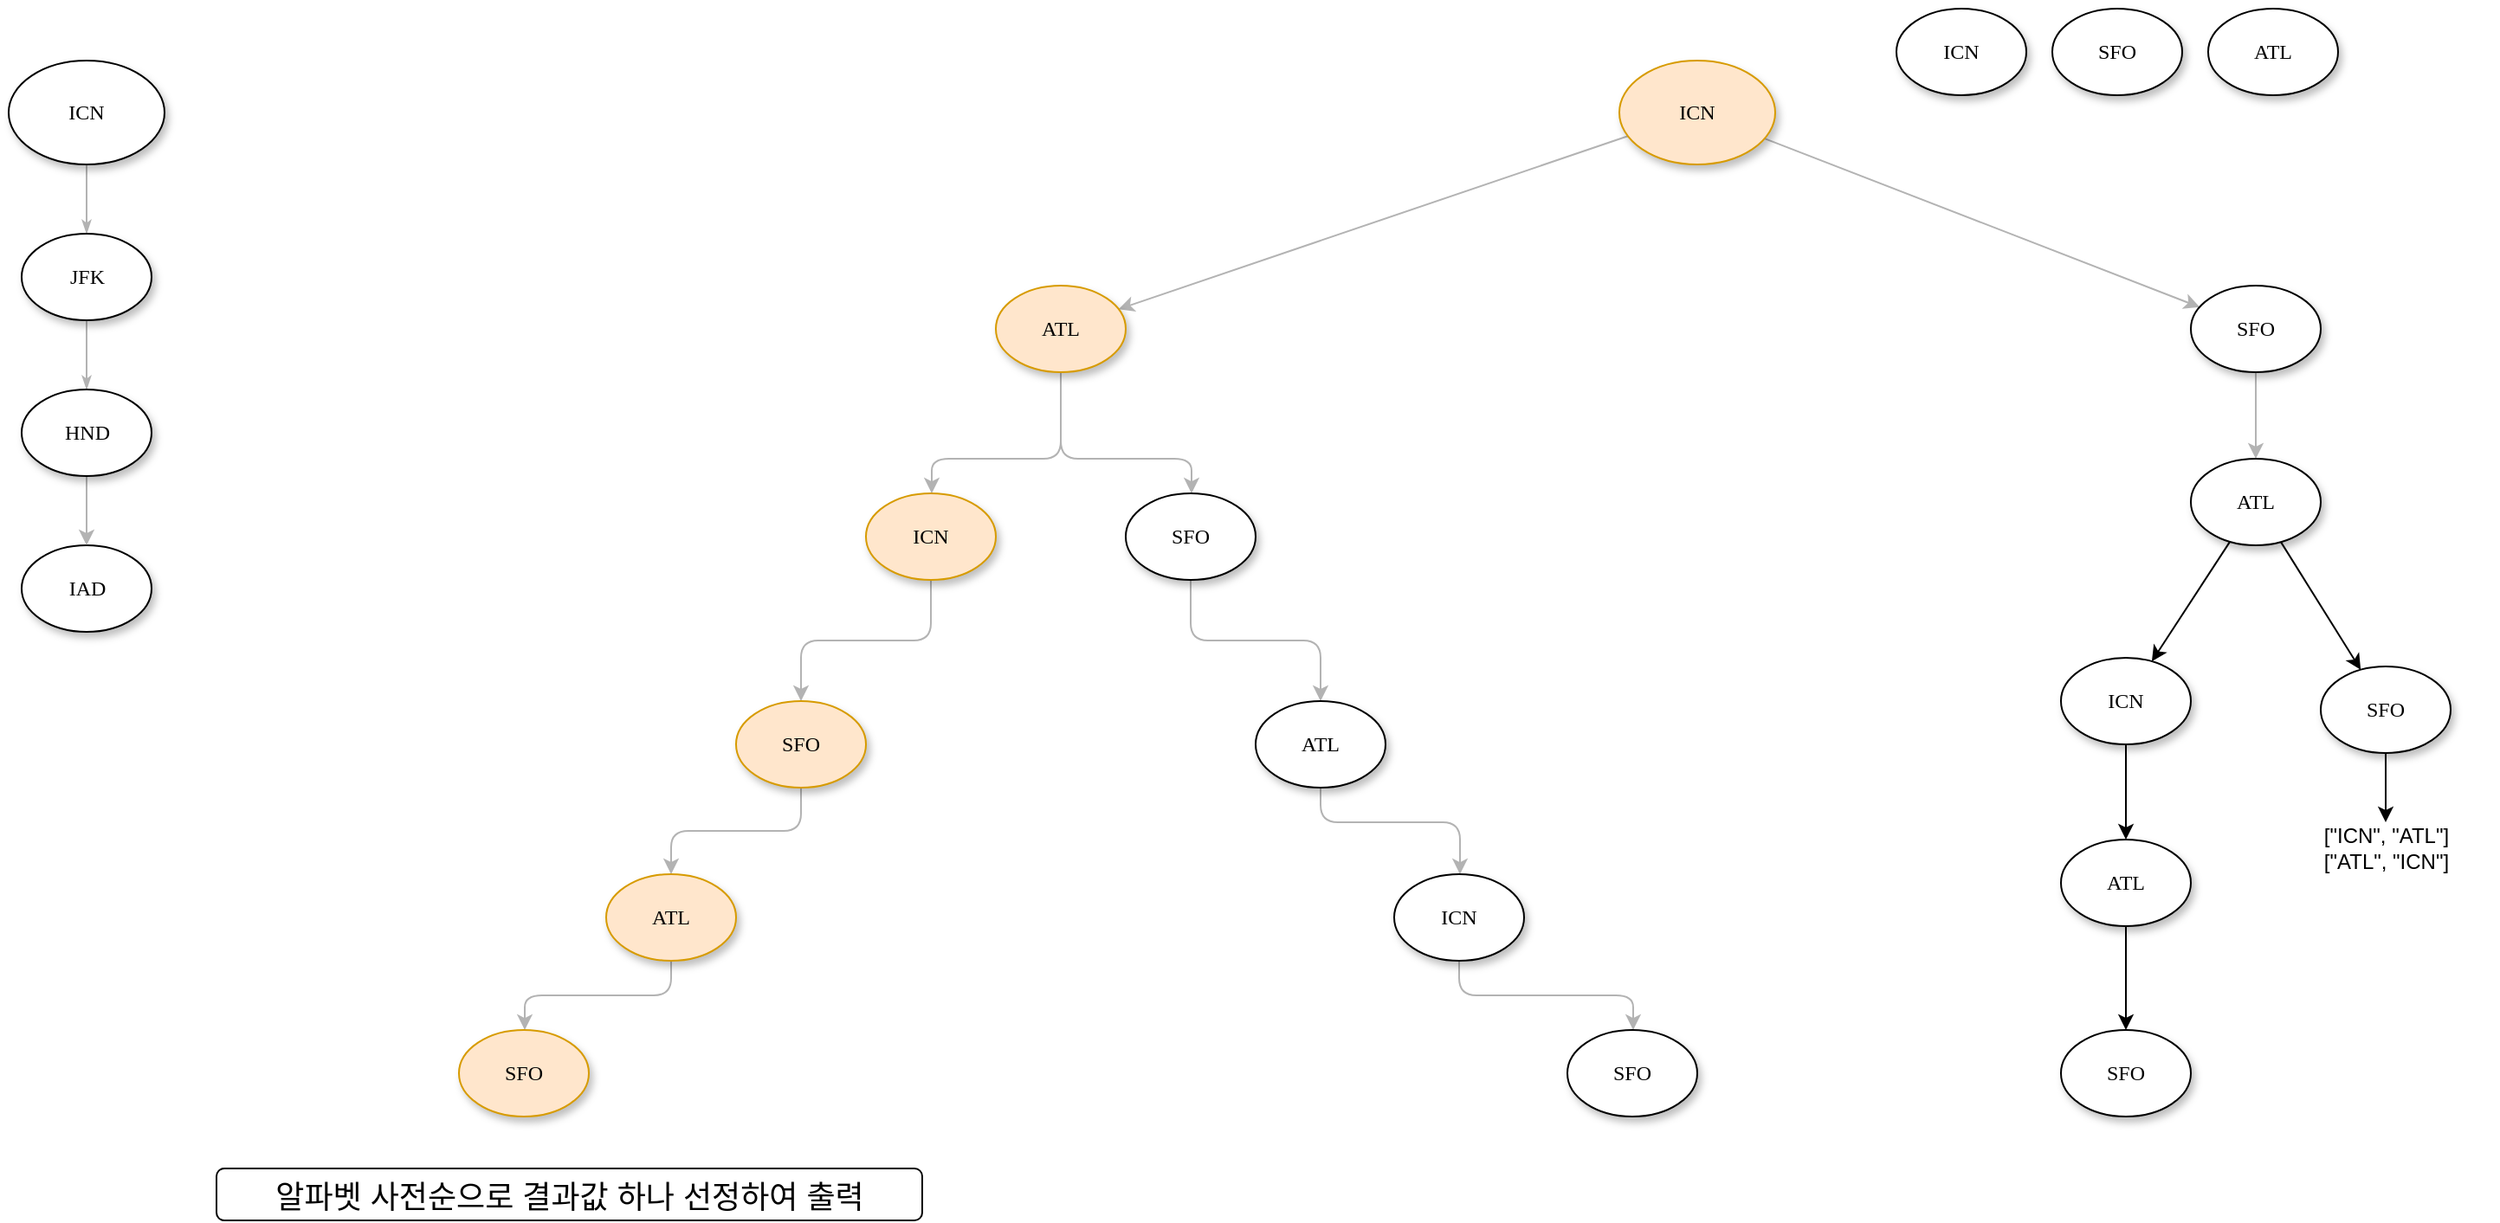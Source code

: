 <mxfile version="20.7.4" type="device"><diagram name="Page-1" id="42789a77-a242-8287-6e28-9cd8cfd52e62"><mxGraphModel dx="1418" dy="828" grid="1" gridSize="10" guides="1" tooltips="1" connect="1" arrows="1" fold="1" page="1" pageScale="1" pageWidth="1100" pageHeight="850" background="none" math="0" shadow="0"><root><mxCell id="0"/><mxCell id="1" parent="0"/><mxCell id="1ea317790d2ca983-12" style="edgeStyle=none;rounded=1;html=1;labelBackgroundColor=none;startArrow=none;startFill=0;startSize=5;endArrow=classicThin;endFill=1;endSize=5;jettySize=auto;orthogonalLoop=1;strokeColor=#B3B3B3;strokeWidth=1;fontFamily=Verdana;fontSize=12" parent="1" source="1ea317790d2ca983-1" target="1ea317790d2ca983-2" edge="1"><mxGeometry relative="1" as="geometry"/></mxCell><mxCell id="1ea317790d2ca983-1" value="ICN" style="ellipse;whiteSpace=wrap;html=1;rounded=0;shadow=1;comic=0;labelBackgroundColor=none;strokeWidth=1;fontFamily=Verdana;fontSize=12;align=center;" parent="1" vertex="1"><mxGeometry x="450" y="80" width="90" height="60" as="geometry"/></mxCell><mxCell id="1ea317790d2ca983-21" value="" style="edgeStyle=none;rounded=1;html=1;labelBackgroundColor=none;startArrow=none;startFill=0;startSize=5;endArrow=classicThin;endFill=1;endSize=5;jettySize=auto;orthogonalLoop=1;strokeColor=#B3B3B3;strokeWidth=1;fontFamily=Verdana;fontSize=12" parent="1" source="1ea317790d2ca983-2" target="1ea317790d2ca983-7" edge="1"><mxGeometry relative="1" as="geometry"/></mxCell><mxCell id="1ea317790d2ca983-2" value="&lt;span&gt;JFK&lt;/span&gt;" style="ellipse;whiteSpace=wrap;html=1;rounded=0;shadow=1;comic=0;labelBackgroundColor=none;strokeWidth=1;fontFamily=Verdana;fontSize=12;align=center;" parent="1" vertex="1"><mxGeometry x="457.5" y="180" width="75" height="50" as="geometry"/></mxCell><mxCell id="1ea317790d2ca983-6" value="IAD" style="ellipse;whiteSpace=wrap;html=1;rounded=0;shadow=1;comic=0;labelBackgroundColor=none;strokeWidth=1;fontFamily=Verdana;fontSize=12;align=center;" parent="1" vertex="1"><mxGeometry x="457.5" y="360" width="75" height="50" as="geometry"/></mxCell><mxCell id="-l4tAgOl9aRsD9kQdX_M-1" style="edgeStyle=orthogonalEdgeStyle;rounded=1;orthogonalLoop=1;jettySize=auto;html=1;entryX=0.5;entryY=0;entryDx=0;entryDy=0;strokeColor=#B3B3B3;" edge="1" parent="1" source="1ea317790d2ca983-7" target="1ea317790d2ca983-6"><mxGeometry relative="1" as="geometry"/></mxCell><mxCell id="1ea317790d2ca983-7" value="&lt;span&gt;HND&lt;/span&gt;" style="ellipse;whiteSpace=wrap;html=1;rounded=0;shadow=1;comic=0;labelBackgroundColor=none;strokeWidth=1;fontFamily=Verdana;fontSize=12;align=center;" parent="1" vertex="1"><mxGeometry x="457.5" y="270" width="75" height="50" as="geometry"/></mxCell><mxCell id="-l4tAgOl9aRsD9kQdX_M-17" style="rounded=1;orthogonalLoop=1;jettySize=auto;html=1;strokeColor=#B3B3B3;" edge="1" parent="1" source="-l4tAgOl9aRsD9kQdX_M-5" target="-l4tAgOl9aRsD9kQdX_M-11"><mxGeometry relative="1" as="geometry"/></mxCell><mxCell id="-l4tAgOl9aRsD9kQdX_M-18" style="rounded=1;orthogonalLoop=1;jettySize=auto;html=1;strokeColor=#B3B3B3;" edge="1" parent="1" source="-l4tAgOl9aRsD9kQdX_M-5" target="-l4tAgOl9aRsD9kQdX_M-12"><mxGeometry relative="1" as="geometry"/></mxCell><mxCell id="-l4tAgOl9aRsD9kQdX_M-5" value="ICN" style="ellipse;whiteSpace=wrap;html=1;rounded=0;shadow=1;comic=0;labelBackgroundColor=none;strokeWidth=1;fontFamily=Verdana;fontSize=12;align=center;fillColor=#ffe6cc;strokeColor=#d79b00;" vertex="1" parent="1"><mxGeometry x="1380" y="80" width="90" height="60" as="geometry"/></mxCell><mxCell id="-l4tAgOl9aRsD9kQdX_M-22" style="edgeStyle=orthogonalEdgeStyle;rounded=1;orthogonalLoop=1;jettySize=auto;html=1;strokeColor=#B3B3B3;" edge="1" parent="1" source="-l4tAgOl9aRsD9kQdX_M-11" target="-l4tAgOl9aRsD9kQdX_M-20"><mxGeometry relative="1" as="geometry"><Array as="points"><mxPoint x="1058" y="310"/><mxPoint x="983" y="310"/></Array></mxGeometry></mxCell><mxCell id="-l4tAgOl9aRsD9kQdX_M-23" style="edgeStyle=orthogonalEdgeStyle;rounded=1;orthogonalLoop=1;jettySize=auto;html=1;strokeColor=#B3B3B3;" edge="1" parent="1" source="-l4tAgOl9aRsD9kQdX_M-11" target="-l4tAgOl9aRsD9kQdX_M-21"><mxGeometry relative="1" as="geometry"><Array as="points"><mxPoint x="1058" y="310"/><mxPoint x="1133" y="310"/></Array></mxGeometry></mxCell><mxCell id="-l4tAgOl9aRsD9kQdX_M-11" value="&lt;span&gt;ATL&lt;/span&gt;" style="ellipse;whiteSpace=wrap;html=1;rounded=0;shadow=1;comic=0;labelBackgroundColor=none;strokeWidth=1;fontFamily=Verdana;fontSize=12;align=center;fillColor=#ffe6cc;strokeColor=#d79b00;" vertex="1" parent="1"><mxGeometry x="1020" y="210" width="75" height="50" as="geometry"/></mxCell><mxCell id="-l4tAgOl9aRsD9kQdX_M-37" style="edgeStyle=orthogonalEdgeStyle;rounded=1;orthogonalLoop=1;jettySize=auto;html=1;entryX=0.5;entryY=0;entryDx=0;entryDy=0;strokeColor=#B3B3B3;" edge="1" parent="1" source="-l4tAgOl9aRsD9kQdX_M-12" target="-l4tAgOl9aRsD9kQdX_M-36"><mxGeometry relative="1" as="geometry"/></mxCell><mxCell id="-l4tAgOl9aRsD9kQdX_M-12" value="&lt;span&gt;SFO&lt;/span&gt;" style="ellipse;whiteSpace=wrap;html=1;rounded=0;shadow=1;comic=0;labelBackgroundColor=none;strokeWidth=1;fontFamily=Verdana;fontSize=12;align=center;" vertex="1" parent="1"><mxGeometry x="1710" y="210" width="75" height="50" as="geometry"/></mxCell><mxCell id="-l4tAgOl9aRsD9kQdX_M-13" value="&lt;span&gt;ICN&lt;br&gt;&lt;/span&gt;" style="ellipse;whiteSpace=wrap;html=1;rounded=0;shadow=1;comic=0;labelBackgroundColor=none;strokeWidth=1;fontFamily=Verdana;fontSize=12;align=center;" vertex="1" parent="1"><mxGeometry x="1540" y="50" width="75" height="50" as="geometry"/></mxCell><mxCell id="-l4tAgOl9aRsD9kQdX_M-15" value="&lt;span&gt;ATL&lt;/span&gt;" style="ellipse;whiteSpace=wrap;html=1;rounded=0;shadow=1;comic=0;labelBackgroundColor=none;strokeWidth=1;fontFamily=Verdana;fontSize=12;align=center;" vertex="1" parent="1"><mxGeometry x="1720" y="50" width="75" height="50" as="geometry"/></mxCell><mxCell id="-l4tAgOl9aRsD9kQdX_M-16" value="&lt;span&gt;SFO&lt;/span&gt;" style="ellipse;whiteSpace=wrap;html=1;rounded=0;shadow=1;comic=0;labelBackgroundColor=none;strokeWidth=1;fontFamily=Verdana;fontSize=12;align=center;" vertex="1" parent="1"><mxGeometry x="1630" y="50" width="75" height="50" as="geometry"/></mxCell><mxCell id="-l4tAgOl9aRsD9kQdX_M-25" style="edgeStyle=orthogonalEdgeStyle;rounded=1;orthogonalLoop=1;jettySize=auto;html=1;entryX=0.5;entryY=0;entryDx=0;entryDy=0;strokeColor=#B3B3B3;" edge="1" parent="1" source="-l4tAgOl9aRsD9kQdX_M-20" target="-l4tAgOl9aRsD9kQdX_M-24"><mxGeometry relative="1" as="geometry"/></mxCell><mxCell id="-l4tAgOl9aRsD9kQdX_M-20" value="&lt;span&gt;ICN&lt;br&gt;&lt;/span&gt;" style="ellipse;whiteSpace=wrap;html=1;rounded=0;shadow=1;comic=0;labelBackgroundColor=none;strokeWidth=1;fontFamily=Verdana;fontSize=12;align=center;fillColor=#ffe6cc;strokeColor=#d79b00;" vertex="1" parent="1"><mxGeometry x="945" y="330" width="75" height="50" as="geometry"/></mxCell><mxCell id="-l4tAgOl9aRsD9kQdX_M-31" style="edgeStyle=orthogonalEdgeStyle;rounded=1;orthogonalLoop=1;jettySize=auto;html=1;strokeColor=#B3B3B3;" edge="1" parent="1" source="-l4tAgOl9aRsD9kQdX_M-21" target="-l4tAgOl9aRsD9kQdX_M-30"><mxGeometry relative="1" as="geometry"/></mxCell><mxCell id="-l4tAgOl9aRsD9kQdX_M-21" value="&lt;span&gt;SFO&lt;/span&gt;" style="ellipse;whiteSpace=wrap;html=1;rounded=0;shadow=1;comic=0;labelBackgroundColor=none;strokeWidth=1;fontFamily=Verdana;fontSize=12;align=center;" vertex="1" parent="1"><mxGeometry x="1095" y="330" width="75" height="50" as="geometry"/></mxCell><mxCell id="-l4tAgOl9aRsD9kQdX_M-28" style="edgeStyle=orthogonalEdgeStyle;rounded=1;orthogonalLoop=1;jettySize=auto;html=1;strokeColor=#B3B3B3;" edge="1" parent="1" source="-l4tAgOl9aRsD9kQdX_M-24" target="-l4tAgOl9aRsD9kQdX_M-26"><mxGeometry relative="1" as="geometry"/></mxCell><mxCell id="-l4tAgOl9aRsD9kQdX_M-24" value="&lt;span&gt;SFO&lt;/span&gt;" style="ellipse;whiteSpace=wrap;html=1;rounded=0;shadow=1;comic=0;labelBackgroundColor=none;strokeWidth=1;fontFamily=Verdana;fontSize=12;align=center;fillColor=#ffe6cc;strokeColor=#d79b00;" vertex="1" parent="1"><mxGeometry x="870" y="450" width="75" height="50" as="geometry"/></mxCell><mxCell id="-l4tAgOl9aRsD9kQdX_M-29" style="edgeStyle=orthogonalEdgeStyle;rounded=1;orthogonalLoop=1;jettySize=auto;html=1;strokeColor=#B3B3B3;" edge="1" parent="1" source="-l4tAgOl9aRsD9kQdX_M-26" target="-l4tAgOl9aRsD9kQdX_M-27"><mxGeometry relative="1" as="geometry"><Array as="points"><mxPoint x="833" y="620"/><mxPoint x="748" y="620"/></Array></mxGeometry></mxCell><mxCell id="-l4tAgOl9aRsD9kQdX_M-26" value="&lt;span&gt;ATL&lt;/span&gt;" style="ellipse;whiteSpace=wrap;html=1;rounded=0;shadow=1;comic=0;labelBackgroundColor=none;strokeWidth=1;fontFamily=Verdana;fontSize=12;align=center;fillColor=#ffe6cc;strokeColor=#d79b00;" vertex="1" parent="1"><mxGeometry x="795" y="550" width="75" height="50" as="geometry"/></mxCell><mxCell id="-l4tAgOl9aRsD9kQdX_M-27" value="&lt;span&gt;SFO&lt;/span&gt;" style="ellipse;whiteSpace=wrap;html=1;rounded=0;shadow=1;comic=0;labelBackgroundColor=none;strokeWidth=1;fontFamily=Verdana;fontSize=12;align=center;fillColor=#ffe6cc;strokeColor=#d79b00;" vertex="1" parent="1"><mxGeometry x="710" y="640" width="75" height="50" as="geometry"/></mxCell><mxCell id="-l4tAgOl9aRsD9kQdX_M-33" style="edgeStyle=orthogonalEdgeStyle;rounded=1;orthogonalLoop=1;jettySize=auto;html=1;strokeColor=#B3B3B3;" edge="1" parent="1" source="-l4tAgOl9aRsD9kQdX_M-30" target="-l4tAgOl9aRsD9kQdX_M-32"><mxGeometry relative="1" as="geometry"><Array as="points"><mxPoint x="1208" y="520"/><mxPoint x="1288" y="520"/></Array></mxGeometry></mxCell><mxCell id="-l4tAgOl9aRsD9kQdX_M-30" value="&lt;span&gt;ATL&lt;/span&gt;" style="ellipse;whiteSpace=wrap;html=1;rounded=0;shadow=1;comic=0;labelBackgroundColor=none;strokeWidth=1;fontFamily=Verdana;fontSize=12;align=center;" vertex="1" parent="1"><mxGeometry x="1170" y="450" width="75" height="50" as="geometry"/></mxCell><mxCell id="-l4tAgOl9aRsD9kQdX_M-35" style="edgeStyle=orthogonalEdgeStyle;rounded=1;orthogonalLoop=1;jettySize=auto;html=1;strokeColor=#B3B3B3;" edge="1" parent="1" source="-l4tAgOl9aRsD9kQdX_M-32" target="-l4tAgOl9aRsD9kQdX_M-34"><mxGeometry relative="1" as="geometry"><Array as="points"><mxPoint x="1288" y="620"/><mxPoint x="1388" y="620"/></Array></mxGeometry></mxCell><mxCell id="-l4tAgOl9aRsD9kQdX_M-32" value="&lt;span&gt;ICN&lt;br&gt;&lt;/span&gt;" style="ellipse;whiteSpace=wrap;html=1;rounded=0;shadow=1;comic=0;labelBackgroundColor=none;strokeWidth=1;fontFamily=Verdana;fontSize=12;align=center;" vertex="1" parent="1"><mxGeometry x="1250" y="550" width="75" height="50" as="geometry"/></mxCell><mxCell id="-l4tAgOl9aRsD9kQdX_M-34" value="&lt;span&gt;SFO&lt;/span&gt;" style="ellipse;whiteSpace=wrap;html=1;rounded=0;shadow=1;comic=0;labelBackgroundColor=none;strokeWidth=1;fontFamily=Verdana;fontSize=12;align=center;" vertex="1" parent="1"><mxGeometry x="1350" y="640" width="75" height="50" as="geometry"/></mxCell><mxCell id="-l4tAgOl9aRsD9kQdX_M-41" style="rounded=1;orthogonalLoop=1;jettySize=auto;html=1;strokeColor=default;startArrow=none;startFill=0;" edge="1" parent="1" source="-l4tAgOl9aRsD9kQdX_M-36" target="-l4tAgOl9aRsD9kQdX_M-39"><mxGeometry relative="1" as="geometry"/></mxCell><mxCell id="-l4tAgOl9aRsD9kQdX_M-42" style="edgeStyle=none;rounded=1;orthogonalLoop=1;jettySize=auto;html=1;strokeColor=default;startArrow=none;startFill=0;" edge="1" parent="1" source="-l4tAgOl9aRsD9kQdX_M-36" target="-l4tAgOl9aRsD9kQdX_M-40"><mxGeometry relative="1" as="geometry"/></mxCell><mxCell id="-l4tAgOl9aRsD9kQdX_M-36" value="&lt;span&gt;ATL&lt;/span&gt;" style="ellipse;whiteSpace=wrap;html=1;rounded=0;shadow=1;comic=0;labelBackgroundColor=none;strokeWidth=1;fontFamily=Verdana;fontSize=12;align=center;" vertex="1" parent="1"><mxGeometry x="1710" y="310" width="75" height="50" as="geometry"/></mxCell><mxCell id="-l4tAgOl9aRsD9kQdX_M-44" style="edgeStyle=none;rounded=1;orthogonalLoop=1;jettySize=auto;html=1;strokeColor=default;startArrow=none;startFill=0;" edge="1" parent="1" source="-l4tAgOl9aRsD9kQdX_M-39" target="-l4tAgOl9aRsD9kQdX_M-43"><mxGeometry relative="1" as="geometry"/></mxCell><mxCell id="-l4tAgOl9aRsD9kQdX_M-39" value="&lt;span&gt;ICN&lt;br&gt;&lt;/span&gt;" style="ellipse;whiteSpace=wrap;html=1;rounded=0;shadow=1;comic=0;labelBackgroundColor=none;strokeWidth=1;fontFamily=Verdana;fontSize=12;align=center;" vertex="1" parent="1"><mxGeometry x="1635" y="425" width="75" height="50" as="geometry"/></mxCell><mxCell id="-l4tAgOl9aRsD9kQdX_M-48" style="edgeStyle=none;rounded=1;orthogonalLoop=1;jettySize=auto;html=1;strokeColor=default;startArrow=none;startFill=0;" edge="1" parent="1" source="-l4tAgOl9aRsD9kQdX_M-40" target="-l4tAgOl9aRsD9kQdX_M-47"><mxGeometry relative="1" as="geometry"/></mxCell><mxCell id="-l4tAgOl9aRsD9kQdX_M-40" value="&lt;span&gt;SFO&lt;/span&gt;" style="ellipse;whiteSpace=wrap;html=1;rounded=0;shadow=1;comic=0;labelBackgroundColor=none;strokeWidth=1;fontFamily=Verdana;fontSize=12;align=center;" vertex="1" parent="1"><mxGeometry x="1785" y="430" width="75" height="50" as="geometry"/></mxCell><mxCell id="-l4tAgOl9aRsD9kQdX_M-46" style="edgeStyle=none;rounded=1;orthogonalLoop=1;jettySize=auto;html=1;strokeColor=default;startArrow=none;startFill=0;" edge="1" parent="1" source="-l4tAgOl9aRsD9kQdX_M-43" target="-l4tAgOl9aRsD9kQdX_M-45"><mxGeometry relative="1" as="geometry"/></mxCell><mxCell id="-l4tAgOl9aRsD9kQdX_M-43" value="&lt;span&gt;ATL&lt;/span&gt;" style="ellipse;whiteSpace=wrap;html=1;rounded=0;shadow=1;comic=0;labelBackgroundColor=none;strokeWidth=1;fontFamily=Verdana;fontSize=12;align=center;" vertex="1" parent="1"><mxGeometry x="1635" y="530" width="75" height="50" as="geometry"/></mxCell><mxCell id="-l4tAgOl9aRsD9kQdX_M-45" value="&lt;span&gt;SFO&lt;/span&gt;" style="ellipse;whiteSpace=wrap;html=1;rounded=0;shadow=1;comic=0;labelBackgroundColor=none;strokeWidth=1;fontFamily=Verdana;fontSize=12;align=center;" vertex="1" parent="1"><mxGeometry x="1635" y="640" width="75" height="50" as="geometry"/></mxCell><mxCell id="-l4tAgOl9aRsD9kQdX_M-47" value="[&quot;ICN&quot;, &quot;ATL&quot;]&lt;br&gt;[&quot;ATL&quot;, &quot;ICN&quot;]" style="text;html=1;strokeColor=none;fillColor=none;align=center;verticalAlign=middle;whiteSpace=wrap;rounded=0;" vertex="1" parent="1"><mxGeometry x="1757.5" y="520" width="130" height="30" as="geometry"/></mxCell><mxCell id="-l4tAgOl9aRsD9kQdX_M-49" value="알파벳 사전순으로 결과값 하나 선정하여 출력" style="text;strokeColor=default;fillColor=none;align=center;verticalAlign=top;rounded=1;fontSize=18;whiteSpace=wrap;html=1;" vertex="1" parent="1"><mxGeometry x="570" y="720" width="407.5" height="30" as="geometry"/></mxCell></root></mxGraphModel></diagram></mxfile>